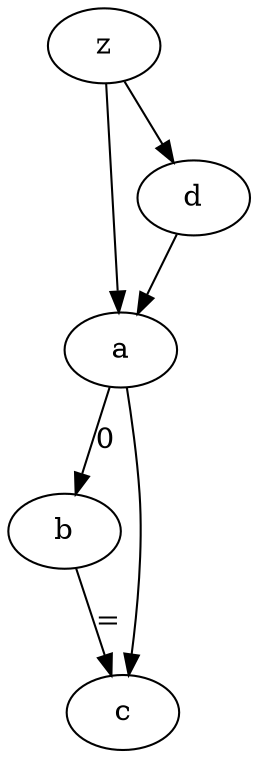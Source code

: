 digraph graphname {
		a -> b [ label="0" ];
		b -> c [ label="=" ];
		a -> c;
        d -> a;
		z -> a;
		z -> d
	}